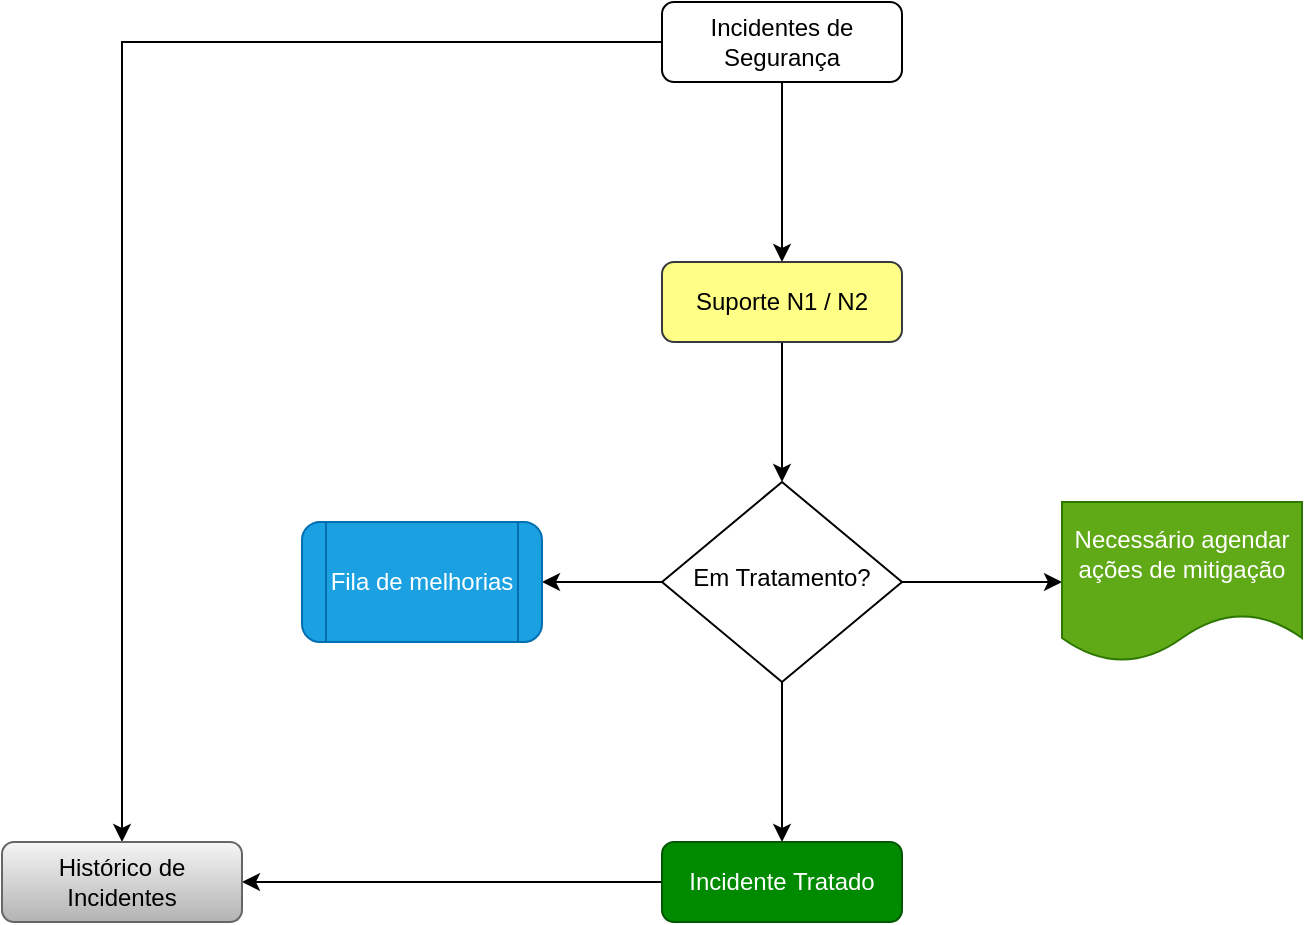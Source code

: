 <mxfile version="20.7.4" type="github">
  <diagram id="C5RBs43oDa-KdzZeNtuy" name="Page-1">
    <mxGraphModel dx="954" dy="574" grid="0" gridSize="10" guides="1" tooltips="1" connect="1" arrows="1" fold="1" page="1" pageScale="1" pageWidth="827" pageHeight="1169" math="0" shadow="0">
      <root>
        <mxCell id="WIyWlLk6GJQsqaUBKTNV-0" />
        <mxCell id="WIyWlLk6GJQsqaUBKTNV-1" parent="WIyWlLk6GJQsqaUBKTNV-0" />
        <mxCell id="_X4PcI74t75V71Dqwnn3-6" value="" style="edgeStyle=orthogonalEdgeStyle;rounded=0;orthogonalLoop=1;jettySize=auto;html=1;" parent="WIyWlLk6GJQsqaUBKTNV-1" source="WIyWlLk6GJQsqaUBKTNV-6" target="_X4PcI74t75V71Dqwnn3-5" edge="1">
          <mxGeometry relative="1" as="geometry" />
        </mxCell>
        <mxCell id="_X4PcI74t75V71Dqwnn3-8" value="" style="edgeStyle=orthogonalEdgeStyle;rounded=0;orthogonalLoop=1;jettySize=auto;html=1;" parent="WIyWlLk6GJQsqaUBKTNV-1" source="WIyWlLk6GJQsqaUBKTNV-6" target="_X4PcI74t75V71Dqwnn3-2" edge="1">
          <mxGeometry relative="1" as="geometry" />
        </mxCell>
        <mxCell id="_X4PcI74t75V71Dqwnn3-18" value="" style="edgeStyle=orthogonalEdgeStyle;rounded=0;orthogonalLoop=1;jettySize=auto;html=1;" parent="WIyWlLk6GJQsqaUBKTNV-1" source="WIyWlLk6GJQsqaUBKTNV-6" target="_X4PcI74t75V71Dqwnn3-17" edge="1">
          <mxGeometry relative="1" as="geometry" />
        </mxCell>
        <mxCell id="WIyWlLk6GJQsqaUBKTNV-6" value="Em Tratamento?" style="rhombus;whiteSpace=wrap;html=1;shadow=0;fontFamily=Helvetica;fontSize=12;align=center;strokeWidth=1;spacing=6;spacingTop=-4;" parent="WIyWlLk6GJQsqaUBKTNV-1" vertex="1">
          <mxGeometry x="340" y="280" width="120" height="100" as="geometry" />
        </mxCell>
        <mxCell id="_X4PcI74t75V71Dqwnn3-10" value="" style="edgeStyle=orthogonalEdgeStyle;rounded=0;orthogonalLoop=1;jettySize=auto;html=1;" parent="WIyWlLk6GJQsqaUBKTNV-1" source="WIyWlLk6GJQsqaUBKTNV-7" target="_X4PcI74t75V71Dqwnn3-7" edge="1">
          <mxGeometry relative="1" as="geometry" />
        </mxCell>
        <mxCell id="_X4PcI74t75V71Dqwnn3-19" value="" style="edgeStyle=orthogonalEdgeStyle;rounded=0;orthogonalLoop=1;jettySize=auto;html=1;" parent="WIyWlLk6GJQsqaUBKTNV-1" source="WIyWlLk6GJQsqaUBKTNV-7" target="_X4PcI74t75V71Dqwnn3-11" edge="1">
          <mxGeometry relative="1" as="geometry" />
        </mxCell>
        <mxCell id="WIyWlLk6GJQsqaUBKTNV-7" value="Incidentes de Segurança" style="rounded=1;whiteSpace=wrap;html=1;fontSize=12;glass=0;strokeWidth=1;shadow=0;" parent="WIyWlLk6GJQsqaUBKTNV-1" vertex="1">
          <mxGeometry x="340" y="40" width="120" height="40" as="geometry" />
        </mxCell>
        <mxCell id="_X4PcI74t75V71Dqwnn3-21" value="" style="edgeStyle=orthogonalEdgeStyle;rounded=0;orthogonalLoop=1;jettySize=auto;html=1;" parent="WIyWlLk6GJQsqaUBKTNV-1" source="_X4PcI74t75V71Dqwnn3-2" target="_X4PcI74t75V71Dqwnn3-11" edge="1">
          <mxGeometry relative="1" as="geometry" />
        </mxCell>
        <mxCell id="_X4PcI74t75V71Dqwnn3-2" value="Incidente Tratado" style="rounded=1;whiteSpace=wrap;html=1;fontSize=12;glass=0;strokeWidth=1;shadow=0;fillColor=#008a00;fontColor=#ffffff;strokeColor=#005700;" parent="WIyWlLk6GJQsqaUBKTNV-1" vertex="1">
          <mxGeometry x="340" y="460" width="120" height="40" as="geometry" />
        </mxCell>
        <mxCell id="_X4PcI74t75V71Dqwnn3-5" value="Necessário agendar ações de mitigação" style="shape=document;whiteSpace=wrap;html=1;boundedLbl=1;shadow=0;strokeWidth=1;spacing=6;spacingTop=-4;fillColor=#60a917;fontColor=#ffffff;strokeColor=#2D7600;" parent="WIyWlLk6GJQsqaUBKTNV-1" vertex="1">
          <mxGeometry x="540" y="290" width="120" height="80" as="geometry" />
        </mxCell>
        <mxCell id="_X4PcI74t75V71Dqwnn3-9" value="" style="edgeStyle=orthogonalEdgeStyle;rounded=0;orthogonalLoop=1;jettySize=auto;html=1;" parent="WIyWlLk6GJQsqaUBKTNV-1" source="_X4PcI74t75V71Dqwnn3-7" target="WIyWlLk6GJQsqaUBKTNV-6" edge="1">
          <mxGeometry relative="1" as="geometry" />
        </mxCell>
        <mxCell id="_X4PcI74t75V71Dqwnn3-7" value="Suporte N1 / N2" style="rounded=1;whiteSpace=wrap;html=1;fontSize=12;glass=0;strokeWidth=1;shadow=0;fillColor=#ffff88;strokeColor=#36393d;" parent="WIyWlLk6GJQsqaUBKTNV-1" vertex="1">
          <mxGeometry x="340" y="170" width="120" height="40" as="geometry" />
        </mxCell>
        <mxCell id="_X4PcI74t75V71Dqwnn3-11" value="Histórico de Incidentes" style="rounded=1;whiteSpace=wrap;html=1;fontSize=12;glass=0;strokeWidth=1;shadow=0;fillColor=#f5f5f5;gradientColor=#b3b3b3;strokeColor=#666666;" parent="WIyWlLk6GJQsqaUBKTNV-1" vertex="1">
          <mxGeometry x="10" y="460" width="120" height="40" as="geometry" />
        </mxCell>
        <mxCell id="_X4PcI74t75V71Dqwnn3-17" value="Fila de melhorias" style="shape=process;whiteSpace=wrap;html=1;backgroundOutline=1;rounded=1;glass=0;strokeWidth=1;shadow=0;fillColor=#1ba1e2;strokeColor=#006EAF;fontColor=#ffffff;" parent="WIyWlLk6GJQsqaUBKTNV-1" vertex="1">
          <mxGeometry x="160" y="300" width="120" height="60" as="geometry" />
        </mxCell>
      </root>
    </mxGraphModel>
  </diagram>
</mxfile>
